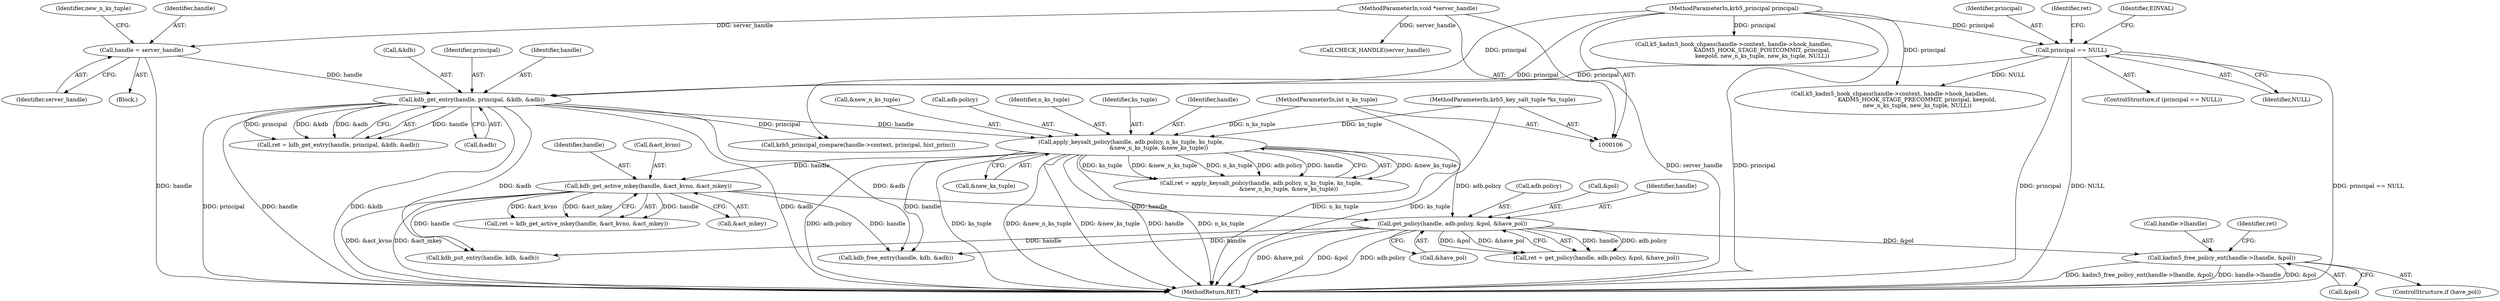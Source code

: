 digraph "0_krb5_af0ed4df4dfae762ab5fb605f5a0c8f59cb4f6ca@API" {
"1000440" [label="(Call,kadm5_free_policy_ent(handle->lhandle, &pol))"];
"1000262" [label="(Call,get_policy(handle, adb.policy, &pol, &have_pol))"];
"1000203" [label="(Call,kdb_get_active_mkey(handle, &act_kvno, &act_mkey))"];
"1000172" [label="(Call,apply_keysalt_policy(handle, adb.policy, n_ks_tuple, ks_tuple,\n                               &new_n_ks_tuple, &new_ks_tuple))"];
"1000161" [label="(Call,kdb_get_entry(handle, principal, &kdb, &adb))"];
"1000127" [label="(Call,handle = server_handle)"];
"1000107" [label="(MethodParameterIn,void *server_handle)"];
"1000153" [label="(Call,principal == NULL)"];
"1000108" [label="(MethodParameterIn,krb5_principal principal)"];
"1000110" [label="(MethodParameterIn,int n_ks_tuple)"];
"1000111" [label="(MethodParameterIn,krb5_key_salt_tuple *ks_tuple)"];
"1000204" [label="(Identifier,handle)"];
"1000433" [label="(Call,kdb_free_entry(handle, kdb, &adb))"];
"1000201" [label="(Call,ret = kdb_get_active_mkey(handle, &act_kvno, &act_mkey))"];
"1000162" [label="(Identifier,handle)"];
"1000153" [label="(Call,principal == NULL)"];
"1000146" [label="(Call,CHECK_HANDLE(server_handle))"];
"1000160" [label="(Identifier,ret)"];
"1000129" [label="(Identifier,server_handle)"];
"1000387" [label="(Call,k5_kadm5_hook_chpass(handle->context, handle->hook_handles,\n                               KADM5_HOOK_STAGE_PRECOMMIT, principal, keepold,\n                               new_n_ks_tuple, new_ks_tuple, NULL))"];
"1000414" [label="(Call,k5_kadm5_hook_chpass(handle->context, handle->hook_handles,\n                                KADM5_HOOK_STAGE_POSTCOMMIT, principal,\n                                keepold, new_n_ks_tuple, new_ks_tuple, NULL))"];
"1000164" [label="(Call,&kdb)"];
"1000440" [label="(Call,kadm5_free_policy_ent(handle->lhandle, &pol))"];
"1000127" [label="(Call,handle = server_handle)"];
"1000152" [label="(ControlStructure,if (principal == NULL))"];
"1000177" [label="(Identifier,n_ks_tuple)"];
"1000269" [label="(Call,&have_pol)"];
"1000178" [label="(Identifier,ks_tuple)"];
"1000448" [label="(MethodReturn,RET)"];
"1000406" [label="(Call,kdb_put_entry(handle, kdb, &adb))"];
"1000157" [label="(Identifier,EINVAL)"];
"1000438" [label="(ControlStructure,if (have_pol))"];
"1000114" [label="(Block,)"];
"1000441" [label="(Call,handle->lhandle)"];
"1000159" [label="(Call,ret = kdb_get_entry(handle, principal, &kdb, &adb))"];
"1000264" [label="(Call,adb.policy)"];
"1000170" [label="(Call,ret = apply_keysalt_policy(handle, adb.policy, n_ks_tuple, ks_tuple,\n                               &new_n_ks_tuple, &new_ks_tuple))"];
"1000262" [label="(Call,get_policy(handle, adb.policy, &pol, &have_pol))"];
"1000161" [label="(Call,kdb_get_entry(handle, principal, &kdb, &adb))"];
"1000163" [label="(Identifier,principal)"];
"1000107" [label="(MethodParameterIn,void *server_handle)"];
"1000260" [label="(Call,ret = get_policy(handle, adb.policy, &pol, &have_pol))"];
"1000444" [label="(Call,&pol)"];
"1000166" [label="(Call,&adb)"];
"1000187" [label="(Call,krb5_principal_compare(handle->context, principal, hist_princ))"];
"1000267" [label="(Call,&pol)"];
"1000173" [label="(Identifier,handle)"];
"1000263" [label="(Identifier,handle)"];
"1000128" [label="(Identifier,handle)"];
"1000155" [label="(Identifier,NULL)"];
"1000179" [label="(Call,&new_n_ks_tuple)"];
"1000111" [label="(MethodParameterIn,krb5_key_salt_tuple *ks_tuple)"];
"1000134" [label="(Identifier,new_n_ks_tuple)"];
"1000154" [label="(Identifier,principal)"];
"1000172" [label="(Call,apply_keysalt_policy(handle, adb.policy, n_ks_tuple, ks_tuple,\n                               &new_n_ks_tuple, &new_ks_tuple))"];
"1000108" [label="(MethodParameterIn,krb5_principal principal)"];
"1000205" [label="(Call,&act_kvno)"];
"1000203" [label="(Call,kdb_get_active_mkey(handle, &act_kvno, &act_mkey))"];
"1000181" [label="(Call,&new_ks_tuple)"];
"1000207" [label="(Call,&act_mkey)"];
"1000174" [label="(Call,adb.policy)"];
"1000447" [label="(Identifier,ret)"];
"1000110" [label="(MethodParameterIn,int n_ks_tuple)"];
"1000440" -> "1000438"  [label="AST: "];
"1000440" -> "1000444"  [label="CFG: "];
"1000441" -> "1000440"  [label="AST: "];
"1000444" -> "1000440"  [label="AST: "];
"1000447" -> "1000440"  [label="CFG: "];
"1000440" -> "1000448"  [label="DDG: kadm5_free_policy_ent(handle->lhandle, &pol)"];
"1000440" -> "1000448"  [label="DDG: handle->lhandle"];
"1000440" -> "1000448"  [label="DDG: &pol"];
"1000262" -> "1000440"  [label="DDG: &pol"];
"1000262" -> "1000260"  [label="AST: "];
"1000262" -> "1000269"  [label="CFG: "];
"1000263" -> "1000262"  [label="AST: "];
"1000264" -> "1000262"  [label="AST: "];
"1000267" -> "1000262"  [label="AST: "];
"1000269" -> "1000262"  [label="AST: "];
"1000260" -> "1000262"  [label="CFG: "];
"1000262" -> "1000448"  [label="DDG: &have_pol"];
"1000262" -> "1000448"  [label="DDG: &pol"];
"1000262" -> "1000448"  [label="DDG: adb.policy"];
"1000262" -> "1000260"  [label="DDG: handle"];
"1000262" -> "1000260"  [label="DDG: adb.policy"];
"1000262" -> "1000260"  [label="DDG: &pol"];
"1000262" -> "1000260"  [label="DDG: &have_pol"];
"1000203" -> "1000262"  [label="DDG: handle"];
"1000172" -> "1000262"  [label="DDG: adb.policy"];
"1000262" -> "1000406"  [label="DDG: handle"];
"1000262" -> "1000433"  [label="DDG: handle"];
"1000203" -> "1000201"  [label="AST: "];
"1000203" -> "1000207"  [label="CFG: "];
"1000204" -> "1000203"  [label="AST: "];
"1000205" -> "1000203"  [label="AST: "];
"1000207" -> "1000203"  [label="AST: "];
"1000201" -> "1000203"  [label="CFG: "];
"1000203" -> "1000448"  [label="DDG: &act_mkey"];
"1000203" -> "1000448"  [label="DDG: &act_kvno"];
"1000203" -> "1000201"  [label="DDG: handle"];
"1000203" -> "1000201"  [label="DDG: &act_kvno"];
"1000203" -> "1000201"  [label="DDG: &act_mkey"];
"1000172" -> "1000203"  [label="DDG: handle"];
"1000203" -> "1000406"  [label="DDG: handle"];
"1000203" -> "1000433"  [label="DDG: handle"];
"1000172" -> "1000170"  [label="AST: "];
"1000172" -> "1000181"  [label="CFG: "];
"1000173" -> "1000172"  [label="AST: "];
"1000174" -> "1000172"  [label="AST: "];
"1000177" -> "1000172"  [label="AST: "];
"1000178" -> "1000172"  [label="AST: "];
"1000179" -> "1000172"  [label="AST: "];
"1000181" -> "1000172"  [label="AST: "];
"1000170" -> "1000172"  [label="CFG: "];
"1000172" -> "1000448"  [label="DDG: ks_tuple"];
"1000172" -> "1000448"  [label="DDG: &new_n_ks_tuple"];
"1000172" -> "1000448"  [label="DDG: &new_ks_tuple"];
"1000172" -> "1000448"  [label="DDG: handle"];
"1000172" -> "1000448"  [label="DDG: n_ks_tuple"];
"1000172" -> "1000448"  [label="DDG: adb.policy"];
"1000172" -> "1000170"  [label="DDG: &new_ks_tuple"];
"1000172" -> "1000170"  [label="DDG: ks_tuple"];
"1000172" -> "1000170"  [label="DDG: &new_n_ks_tuple"];
"1000172" -> "1000170"  [label="DDG: n_ks_tuple"];
"1000172" -> "1000170"  [label="DDG: adb.policy"];
"1000172" -> "1000170"  [label="DDG: handle"];
"1000161" -> "1000172"  [label="DDG: handle"];
"1000110" -> "1000172"  [label="DDG: n_ks_tuple"];
"1000111" -> "1000172"  [label="DDG: ks_tuple"];
"1000172" -> "1000433"  [label="DDG: handle"];
"1000161" -> "1000159"  [label="AST: "];
"1000161" -> "1000166"  [label="CFG: "];
"1000162" -> "1000161"  [label="AST: "];
"1000163" -> "1000161"  [label="AST: "];
"1000164" -> "1000161"  [label="AST: "];
"1000166" -> "1000161"  [label="AST: "];
"1000159" -> "1000161"  [label="CFG: "];
"1000161" -> "1000448"  [label="DDG: &kdb"];
"1000161" -> "1000448"  [label="DDG: &adb"];
"1000161" -> "1000448"  [label="DDG: principal"];
"1000161" -> "1000448"  [label="DDG: handle"];
"1000161" -> "1000159"  [label="DDG: handle"];
"1000161" -> "1000159"  [label="DDG: principal"];
"1000161" -> "1000159"  [label="DDG: &kdb"];
"1000161" -> "1000159"  [label="DDG: &adb"];
"1000127" -> "1000161"  [label="DDG: handle"];
"1000153" -> "1000161"  [label="DDG: principal"];
"1000108" -> "1000161"  [label="DDG: principal"];
"1000161" -> "1000187"  [label="DDG: principal"];
"1000161" -> "1000406"  [label="DDG: &adb"];
"1000161" -> "1000433"  [label="DDG: &adb"];
"1000127" -> "1000114"  [label="AST: "];
"1000127" -> "1000129"  [label="CFG: "];
"1000128" -> "1000127"  [label="AST: "];
"1000129" -> "1000127"  [label="AST: "];
"1000134" -> "1000127"  [label="CFG: "];
"1000127" -> "1000448"  [label="DDG: handle"];
"1000107" -> "1000127"  [label="DDG: server_handle"];
"1000107" -> "1000106"  [label="AST: "];
"1000107" -> "1000448"  [label="DDG: server_handle"];
"1000107" -> "1000146"  [label="DDG: server_handle"];
"1000153" -> "1000152"  [label="AST: "];
"1000153" -> "1000155"  [label="CFG: "];
"1000154" -> "1000153"  [label="AST: "];
"1000155" -> "1000153"  [label="AST: "];
"1000157" -> "1000153"  [label="CFG: "];
"1000160" -> "1000153"  [label="CFG: "];
"1000153" -> "1000448"  [label="DDG: NULL"];
"1000153" -> "1000448"  [label="DDG: principal == NULL"];
"1000153" -> "1000448"  [label="DDG: principal"];
"1000108" -> "1000153"  [label="DDG: principal"];
"1000153" -> "1000387"  [label="DDG: NULL"];
"1000108" -> "1000106"  [label="AST: "];
"1000108" -> "1000448"  [label="DDG: principal"];
"1000108" -> "1000187"  [label="DDG: principal"];
"1000108" -> "1000387"  [label="DDG: principal"];
"1000108" -> "1000414"  [label="DDG: principal"];
"1000110" -> "1000106"  [label="AST: "];
"1000110" -> "1000448"  [label="DDG: n_ks_tuple"];
"1000111" -> "1000106"  [label="AST: "];
"1000111" -> "1000448"  [label="DDG: ks_tuple"];
}
